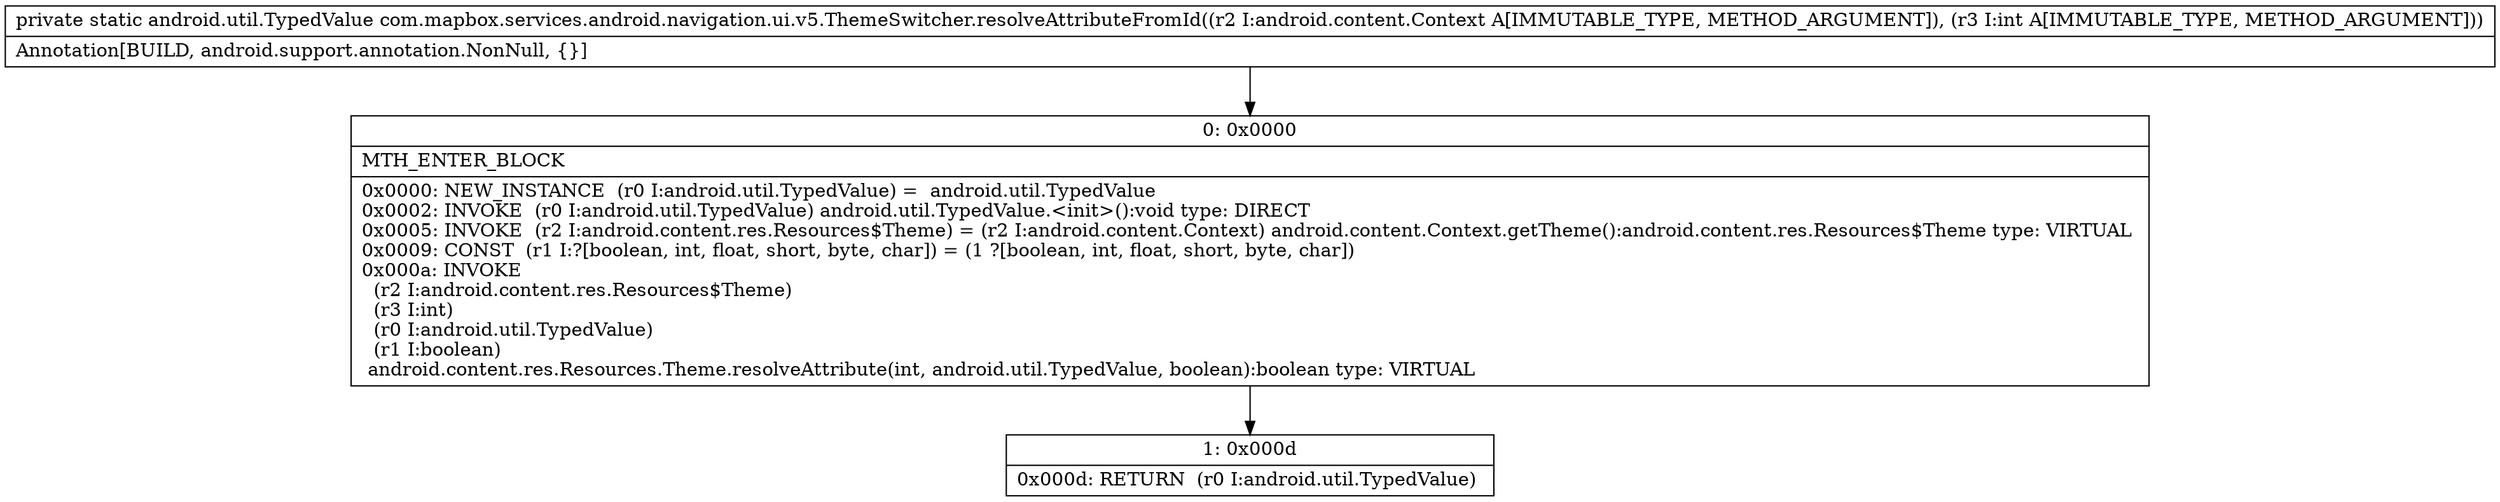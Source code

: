 digraph "CFG forcom.mapbox.services.android.navigation.ui.v5.ThemeSwitcher.resolveAttributeFromId(Landroid\/content\/Context;I)Landroid\/util\/TypedValue;" {
Node_0 [shape=record,label="{0\:\ 0x0000|MTH_ENTER_BLOCK\l|0x0000: NEW_INSTANCE  (r0 I:android.util.TypedValue) =  android.util.TypedValue \l0x0002: INVOKE  (r0 I:android.util.TypedValue) android.util.TypedValue.\<init\>():void type: DIRECT \l0x0005: INVOKE  (r2 I:android.content.res.Resources$Theme) = (r2 I:android.content.Context) android.content.Context.getTheme():android.content.res.Resources$Theme type: VIRTUAL \l0x0009: CONST  (r1 I:?[boolean, int, float, short, byte, char]) = (1 ?[boolean, int, float, short, byte, char]) \l0x000a: INVOKE  \l  (r2 I:android.content.res.Resources$Theme)\l  (r3 I:int)\l  (r0 I:android.util.TypedValue)\l  (r1 I:boolean)\l android.content.res.Resources.Theme.resolveAttribute(int, android.util.TypedValue, boolean):boolean type: VIRTUAL \l}"];
Node_1 [shape=record,label="{1\:\ 0x000d|0x000d: RETURN  (r0 I:android.util.TypedValue) \l}"];
MethodNode[shape=record,label="{private static android.util.TypedValue com.mapbox.services.android.navigation.ui.v5.ThemeSwitcher.resolveAttributeFromId((r2 I:android.content.Context A[IMMUTABLE_TYPE, METHOD_ARGUMENT]), (r3 I:int A[IMMUTABLE_TYPE, METHOD_ARGUMENT]))  | Annotation[BUILD, android.support.annotation.NonNull, \{\}]\l}"];
MethodNode -> Node_0;
Node_0 -> Node_1;
}

